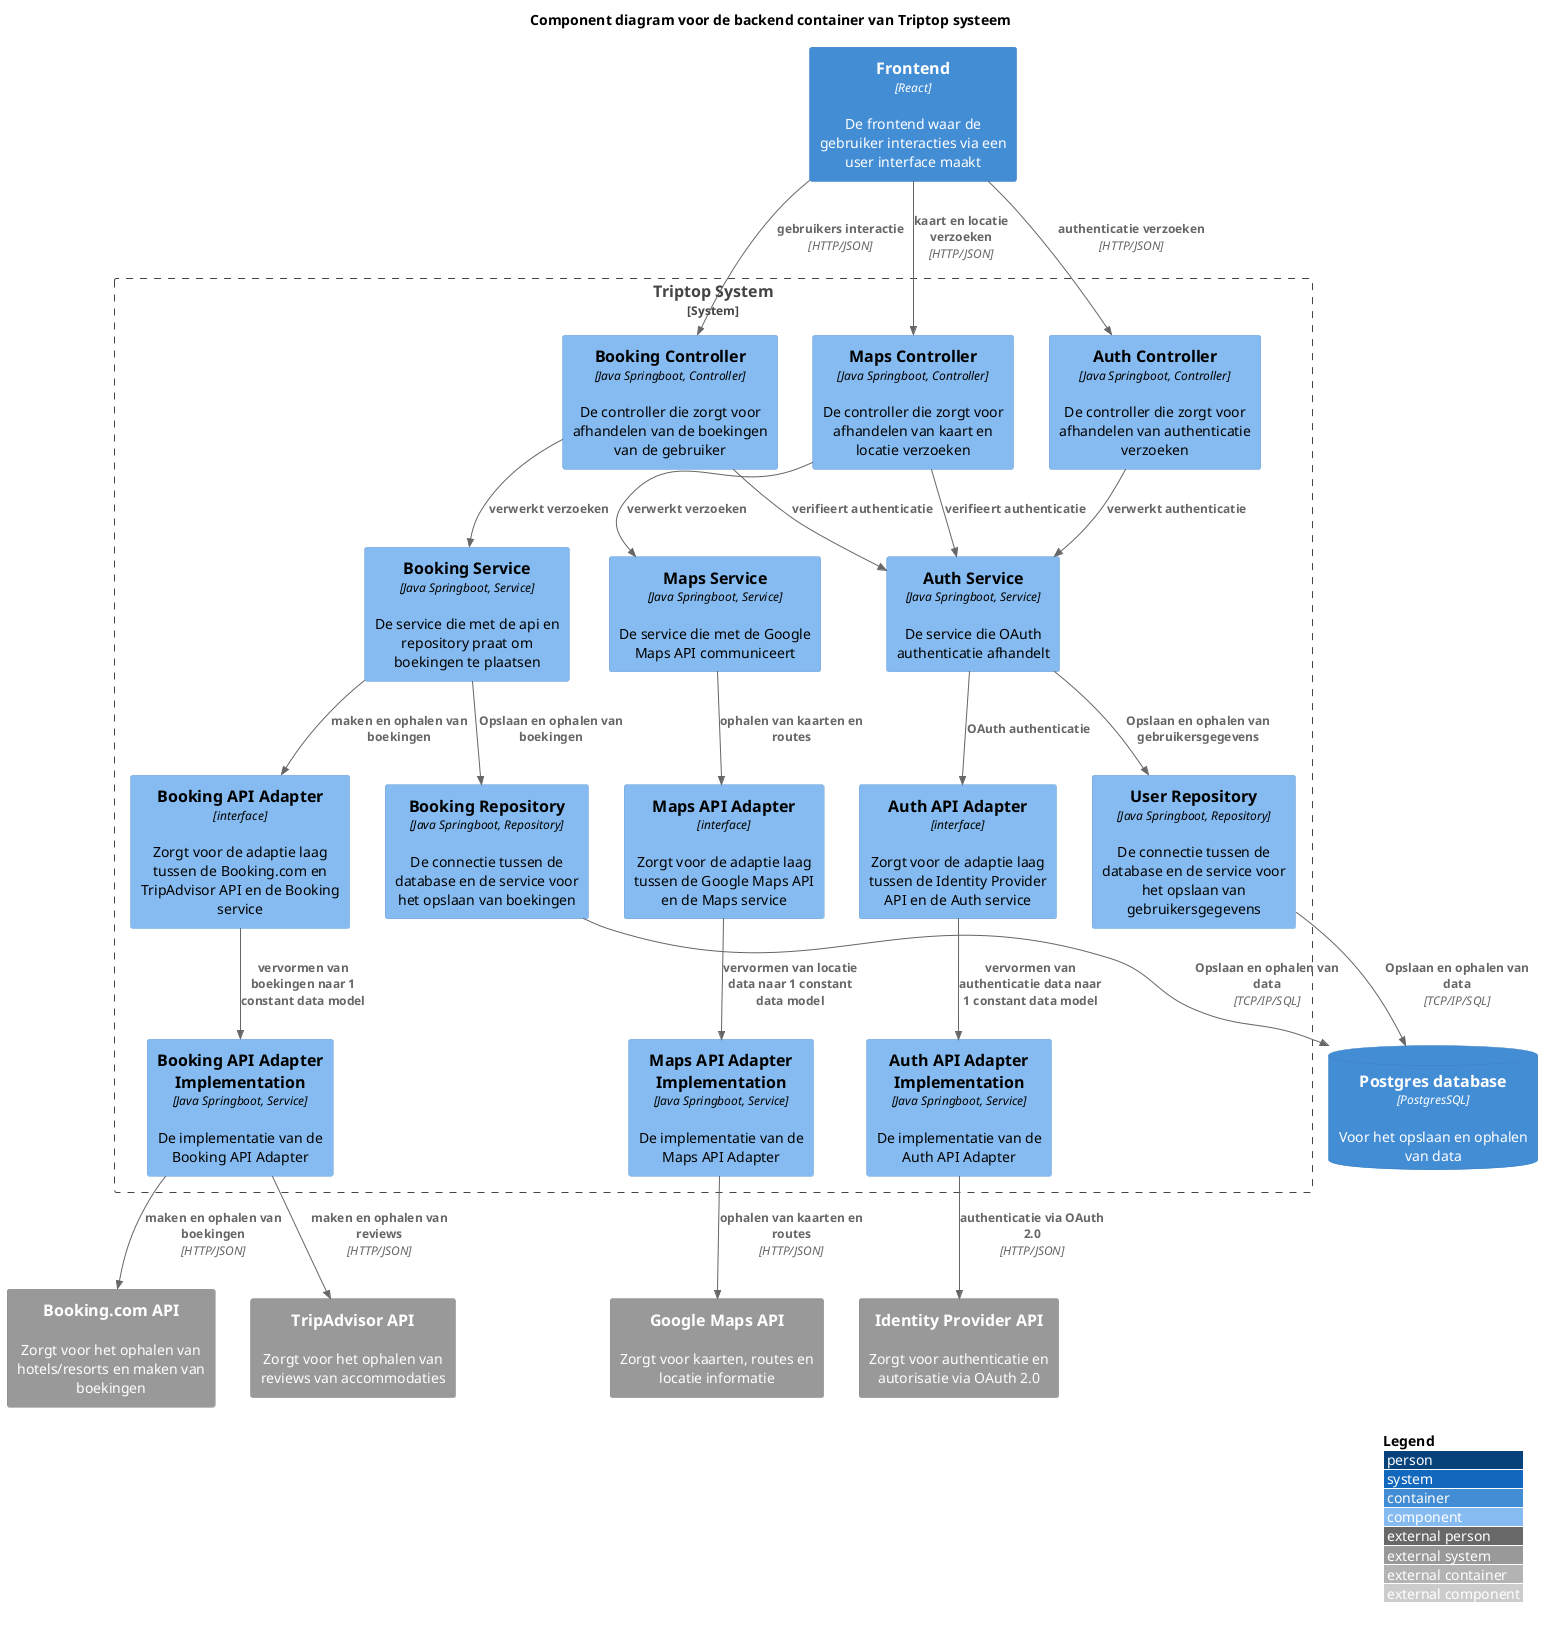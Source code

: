 @startuml
!include <C4/C4>
!include <C4/C4_Context>
!include <C4/C4_Container>
!include <C4/C4_Component>

LAYOUT_WITH_LEGEND()

title Component diagram voor de backend container van Triptop systeem

Container(website, "Frontend", "React", "De frontend waar de gebruiker interacties via een user interface maakt")

System_Boundary(triptop, "Triptop System") {
    Component(bookingC, "Booking Controller", "Java Springboot, Controller", "De controller die zorgt voor afhandelen van de boekingen van de gebruiker")
    Component(bookingS, "Booking Service", "Java Springboot, Service", "De service die met de api en repository praat om boekingen te plaatsen")
    Component(bookingSA, "Booking API Adapter", "interface", "Zorgt voor de adaptie laag tussen de Booking.com en TripAdvisor API en de Booking service")
    Component(bookingSAImpl, "Booking API Adapter Implementation", "Java Springboot, Service", "De implementatie van de Booking API Adapter")
    Component(bookingR, "Booking Repository", "Java Springboot, Repository", "De connectie tussen de database en de service voor het opslaan van boekingen")
    
    Component(mapsC, "Maps Controller", "Java Springboot, Controller", "De controller die zorgt voor afhandelen van kaart en locatie verzoeken")
    Component(mapsS, "Maps Service", "Java Springboot, Service", "De service die met de Google Maps API communiceert")
    Component(mapsA, "Maps API Adapter", "interface", "Zorgt voor de adaptie laag tussen de Google Maps API en de Maps service")
    Component(mapsAImpl, "Maps API Adapter Implementation", "Java Springboot, Service", "De implementatie van de Maps API Adapter")
    
    Component(authC, "Auth Controller", "Java Springboot, Controller", "De controller die zorgt voor afhandelen van authenticatie verzoeken")
    Component(authS, "Auth Service", "Java Springboot, Service", "De service die OAuth authenticatie afhandelt")
    Component(authA, "Auth API Adapter", "interface", "Zorgt voor de adaptie laag tussen de Identity Provider API en de Auth service")
    Component(authAImpl, "Auth API Adapter Implementation", "Java Springboot, Service", "De implementatie van de Auth API Adapter")
    Component(authR, "User Repository", "Java Springboot, Repository", "De connectie tussen de database en de service voor het opslaan van gebruikersgegevens")
} 

ContainerDb(database, "Postgres database", "PostgresSQL", "Voor het opslaan en ophalen van data")

System_Ext(bookingApi, "Booking.com API", "Zorgt voor het ophalen van hotels/resorts en maken van boekingen")
System_Ext(mapsApi, "Google Maps API", "Zorgt voor kaarten, routes en locatie informatie")
System_Ext(tripAdvisorApi, "TripAdvisor API", "Zorgt voor het ophalen van reviews van accommodaties")
System_Ext(identityProviderApi, "Identity Provider API", "Zorgt voor authenticatie en autorisatie via OAuth 2.0")

Rel(website, bookingC, "gebruikers interactie", "HTTP/JSON")
Rel(bookingC, bookingS, "verwerkt verzoeken")
Rel(bookingS, bookingSA, "maken en ophalen van boekingen")
Rel(bookingSA, bookingSAImpl, "vervormen van boekingen naar 1 constant data model")
Rel(bookingSAImpl, bookingApi, "maken en ophalen van boekingen", "HTTP/JSON")
Rel(bookingSAImpl, tripAdvisorApi, "maken en ophalen van reviews", "HTTP/JSON")
Rel(bookingS, bookingR, "Opslaan en ophalen van boekingen")
Rel(bookingR, database, "Opslaan en ophalen van data", "TCP/IP/SQL")

Rel(website, mapsC, "kaart en locatie verzoeken", "HTTP/JSON")
Rel(mapsC, mapsS, "verwerkt verzoeken")
Rel(mapsS, mapsA, "ophalen van kaarten en routes")
Rel(mapsA, mapsAImpl, "vervormen van locatie data naar 1 constant data model")
Rel(mapsAImpl, mapsApi, "ophalen van kaarten en routes", "HTTP/JSON")

Rel(website, authC, "authenticatie verzoeken", "HTTP/JSON")
Rel(authC, authS, "verwerkt authenticatie")
Rel(authS, authA, "OAuth authenticatie")
Rel(authA, authAImpl, "vervormen van authenticatie data naar 1 constant data model")
Rel(authAImpl, identityProviderApi, "authenticatie via OAuth 2.0", "HTTP/JSON")
Rel(authS, authR, "Opslaan en ophalen van gebruikersgegevens")
Rel(authR, database, "Opslaan en ophalen van data", "TCP/IP/SQL")
Rel(bookingC, authS, "verifieert authenticatie")
Rel(mapsC, authS, "verifieert authenticatie")

@enduml